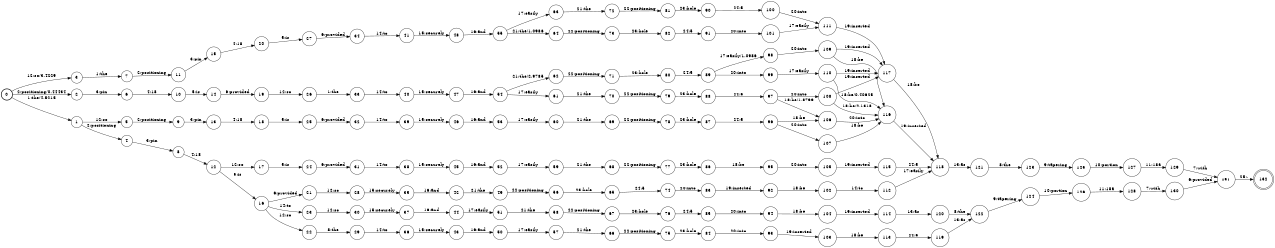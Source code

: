 digraph FST {
rankdir = LR;
size = "8.5,11";
label = "";
center = 1;
orientation = Portrait;
ranksep = "0.4";
nodesep = "0.25";
0 [label = "0", shape = circle, style = bold, fontsize = 14]
	0 -> 1 [label = "1:the/4.5215", fontsize = 14];
	0 -> 2 [label = "2:positioning/0.44434", fontsize = 14];
	0 -> 3 [label = "12:so/3.4229", fontsize = 14];
1 [label = "1", shape = circle, style = solid, fontsize = 14]
	1 -> 4 [label = "2:positioning", fontsize = 14];
	1 -> 5 [label = "12:so", fontsize = 14];
2 [label = "2", shape = circle, style = solid, fontsize = 14]
	2 -> 6 [label = "3:pin", fontsize = 14];
3 [label = "3", shape = circle, style = solid, fontsize = 14]
	3 -> 7 [label = "1:the", fontsize = 14];
4 [label = "4", shape = circle, style = solid, fontsize = 14]
	4 -> 8 [label = "3:pin", fontsize = 14];
5 [label = "5", shape = circle, style = solid, fontsize = 14]
	5 -> 9 [label = "2:positioning", fontsize = 14];
6 [label = "6", shape = circle, style = solid, fontsize = 14]
	6 -> 10 [label = "4:18", fontsize = 14];
7 [label = "7", shape = circle, style = solid, fontsize = 14]
	7 -> 11 [label = "2:positioning", fontsize = 14];
8 [label = "8", shape = circle, style = solid, fontsize = 14]
	8 -> 12 [label = "4:18", fontsize = 14];
9 [label = "9", shape = circle, style = solid, fontsize = 14]
	9 -> 13 [label = "3:pin", fontsize = 14];
10 [label = "10", shape = circle, style = solid, fontsize = 14]
	10 -> 14 [label = "5:is", fontsize = 14];
11 [label = "11", shape = circle, style = solid, fontsize = 14]
	11 -> 15 [label = "3:pin", fontsize = 14];
12 [label = "12", shape = circle, style = solid, fontsize = 14]
	12 -> 16 [label = "5:is", fontsize = 14];
	12 -> 17 [label = "12:so", fontsize = 14];
13 [label = "13", shape = circle, style = solid, fontsize = 14]
	13 -> 18 [label = "4:18", fontsize = 14];
14 [label = "14", shape = circle, style = solid, fontsize = 14]
	14 -> 19 [label = "6:provided", fontsize = 14];
15 [label = "15", shape = circle, style = solid, fontsize = 14]
	15 -> 20 [label = "4:18", fontsize = 14];
16 [label = "16", shape = circle, style = solid, fontsize = 14]
	16 -> 21 [label = "6:provided", fontsize = 14];
	16 -> 22 [label = "12:so", fontsize = 14];
	16 -> 23 [label = "14:to", fontsize = 14];
17 [label = "17", shape = circle, style = solid, fontsize = 14]
	17 -> 24 [label = "5:is", fontsize = 14];
18 [label = "18", shape = circle, style = solid, fontsize = 14]
	18 -> 25 [label = "5:is", fontsize = 14];
19 [label = "19", shape = circle, style = solid, fontsize = 14]
	19 -> 26 [label = "12:so", fontsize = 14];
20 [label = "20", shape = circle, style = solid, fontsize = 14]
	20 -> 27 [label = "5:is", fontsize = 14];
21 [label = "21", shape = circle, style = solid, fontsize = 14]
	21 -> 28 [label = "12:so", fontsize = 14];
22 [label = "22", shape = circle, style = solid, fontsize = 14]
	22 -> 29 [label = "8:the", fontsize = 14];
23 [label = "23", shape = circle, style = solid, fontsize = 14]
	23 -> 30 [label = "12:so", fontsize = 14];
24 [label = "24", shape = circle, style = solid, fontsize = 14]
	24 -> 31 [label = "6:provided", fontsize = 14];
25 [label = "25", shape = circle, style = solid, fontsize = 14]
	25 -> 32 [label = "6:provided", fontsize = 14];
26 [label = "26", shape = circle, style = solid, fontsize = 14]
	26 -> 33 [label = "1:the", fontsize = 14];
27 [label = "27", shape = circle, style = solid, fontsize = 14]
	27 -> 34 [label = "6:provided", fontsize = 14];
28 [label = "28", shape = circle, style = solid, fontsize = 14]
	28 -> 35 [label = "15:securely", fontsize = 14];
29 [label = "29", shape = circle, style = solid, fontsize = 14]
	29 -> 36 [label = "14:to", fontsize = 14];
30 [label = "30", shape = circle, style = solid, fontsize = 14]
	30 -> 37 [label = "15:securely", fontsize = 14];
31 [label = "31", shape = circle, style = solid, fontsize = 14]
	31 -> 38 [label = "14:to", fontsize = 14];
32 [label = "32", shape = circle, style = solid, fontsize = 14]
	32 -> 39 [label = "14:to", fontsize = 14];
33 [label = "33", shape = circle, style = solid, fontsize = 14]
	33 -> 40 [label = "14:to", fontsize = 14];
34 [label = "34", shape = circle, style = solid, fontsize = 14]
	34 -> 41 [label = "14:to", fontsize = 14];
35 [label = "35", shape = circle, style = solid, fontsize = 14]
	35 -> 42 [label = "16:and", fontsize = 14];
36 [label = "36", shape = circle, style = solid, fontsize = 14]
	36 -> 43 [label = "15:securely", fontsize = 14];
37 [label = "37", shape = circle, style = solid, fontsize = 14]
	37 -> 44 [label = "16:and", fontsize = 14];
38 [label = "38", shape = circle, style = solid, fontsize = 14]
	38 -> 45 [label = "15:securely", fontsize = 14];
39 [label = "39", shape = circle, style = solid, fontsize = 14]
	39 -> 46 [label = "15:securely", fontsize = 14];
40 [label = "40", shape = circle, style = solid, fontsize = 14]
	40 -> 47 [label = "15:securely", fontsize = 14];
41 [label = "41", shape = circle, style = solid, fontsize = 14]
	41 -> 48 [label = "15:securely", fontsize = 14];
42 [label = "42", shape = circle, style = solid, fontsize = 14]
	42 -> 49 [label = "21:the", fontsize = 14];
43 [label = "43", shape = circle, style = solid, fontsize = 14]
	43 -> 50 [label = "16:and", fontsize = 14];
44 [label = "44", shape = circle, style = solid, fontsize = 14]
	44 -> 51 [label = "17:easily", fontsize = 14];
45 [label = "45", shape = circle, style = solid, fontsize = 14]
	45 -> 52 [label = "16:and", fontsize = 14];
46 [label = "46", shape = circle, style = solid, fontsize = 14]
	46 -> 53 [label = "16:and", fontsize = 14];
47 [label = "47", shape = circle, style = solid, fontsize = 14]
	47 -> 54 [label = "16:and", fontsize = 14];
48 [label = "48", shape = circle, style = solid, fontsize = 14]
	48 -> 55 [label = "16:and", fontsize = 14];
49 [label = "49", shape = circle, style = solid, fontsize = 14]
	49 -> 56 [label = "22:positioning", fontsize = 14];
50 [label = "50", shape = circle, style = solid, fontsize = 14]
	50 -> 57 [label = "17:easily", fontsize = 14];
51 [label = "51", shape = circle, style = solid, fontsize = 14]
	51 -> 58 [label = "21:the", fontsize = 14];
52 [label = "52", shape = circle, style = solid, fontsize = 14]
	52 -> 59 [label = "17:easily", fontsize = 14];
53 [label = "53", shape = circle, style = solid, fontsize = 14]
	53 -> 60 [label = "17:easily", fontsize = 14];
54 [label = "54", shape = circle, style = solid, fontsize = 14]
	54 -> 62 [label = "21:the/2.9785", fontsize = 14];
	54 -> 61 [label = "17:easily", fontsize = 14];
55 [label = "55", shape = circle, style = solid, fontsize = 14]
	55 -> 64 [label = "21:the/1.0986", fontsize = 14];
	55 -> 63 [label = "17:easily", fontsize = 14];
56 [label = "56", shape = circle, style = solid, fontsize = 14]
	56 -> 65 [label = "23:hole", fontsize = 14];
57 [label = "57", shape = circle, style = solid, fontsize = 14]
	57 -> 66 [label = "21:the", fontsize = 14];
58 [label = "58", shape = circle, style = solid, fontsize = 14]
	58 -> 67 [label = "22:positioning", fontsize = 14];
59 [label = "59", shape = circle, style = solid, fontsize = 14]
	59 -> 68 [label = "21:the", fontsize = 14];
60 [label = "60", shape = circle, style = solid, fontsize = 14]
	60 -> 69 [label = "21:the", fontsize = 14];
61 [label = "61", shape = circle, style = solid, fontsize = 14]
	61 -> 70 [label = "21:the", fontsize = 14];
62 [label = "62", shape = circle, style = solid, fontsize = 14]
	62 -> 71 [label = "22:positioning", fontsize = 14];
63 [label = "63", shape = circle, style = solid, fontsize = 14]
	63 -> 72 [label = "21:the", fontsize = 14];
64 [label = "64", shape = circle, style = solid, fontsize = 14]
	64 -> 73 [label = "22:positioning", fontsize = 14];
65 [label = "65", shape = circle, style = solid, fontsize = 14]
	65 -> 74 [label = "24:5", fontsize = 14];
66 [label = "66", shape = circle, style = solid, fontsize = 14]
	66 -> 75 [label = "22:positioning", fontsize = 14];
67 [label = "67", shape = circle, style = solid, fontsize = 14]
	67 -> 76 [label = "23:hole", fontsize = 14];
68 [label = "68", shape = circle, style = solid, fontsize = 14]
	68 -> 77 [label = "22:positioning", fontsize = 14];
69 [label = "69", shape = circle, style = solid, fontsize = 14]
	69 -> 78 [label = "22:positioning", fontsize = 14];
70 [label = "70", shape = circle, style = solid, fontsize = 14]
	70 -> 79 [label = "22:positioning", fontsize = 14];
71 [label = "71", shape = circle, style = solid, fontsize = 14]
	71 -> 80 [label = "23:hole", fontsize = 14];
72 [label = "72", shape = circle, style = solid, fontsize = 14]
	72 -> 81 [label = "22:positioning", fontsize = 14];
73 [label = "73", shape = circle, style = solid, fontsize = 14]
	73 -> 82 [label = "23:hole", fontsize = 14];
74 [label = "74", shape = circle, style = solid, fontsize = 14]
	74 -> 83 [label = "20:into", fontsize = 14];
75 [label = "75", shape = circle, style = solid, fontsize = 14]
	75 -> 84 [label = "23:hole", fontsize = 14];
76 [label = "76", shape = circle, style = solid, fontsize = 14]
	76 -> 85 [label = "24:5", fontsize = 14];
77 [label = "77", shape = circle, style = solid, fontsize = 14]
	77 -> 86 [label = "23:hole", fontsize = 14];
78 [label = "78", shape = circle, style = solid, fontsize = 14]
	78 -> 87 [label = "23:hole", fontsize = 14];
79 [label = "79", shape = circle, style = solid, fontsize = 14]
	79 -> 88 [label = "23:hole", fontsize = 14];
80 [label = "80", shape = circle, style = solid, fontsize = 14]
	80 -> 89 [label = "24:5", fontsize = 14];
81 [label = "81", shape = circle, style = solid, fontsize = 14]
	81 -> 90 [label = "23:hole", fontsize = 14];
82 [label = "82", shape = circle, style = solid, fontsize = 14]
	82 -> 91 [label = "24:5", fontsize = 14];
83 [label = "83", shape = circle, style = solid, fontsize = 14]
	83 -> 92 [label = "19:inserted", fontsize = 14];
84 [label = "84", shape = circle, style = solid, fontsize = 14]
	84 -> 93 [label = "20:into", fontsize = 14];
85 [label = "85", shape = circle, style = solid, fontsize = 14]
	85 -> 94 [label = "20:into", fontsize = 14];
86 [label = "86", shape = circle, style = solid, fontsize = 14]
	86 -> 95 [label = "18:be", fontsize = 14];
87 [label = "87", shape = circle, style = solid, fontsize = 14]
	87 -> 96 [label = "24:5", fontsize = 14];
88 [label = "88", shape = circle, style = solid, fontsize = 14]
	88 -> 97 [label = "24:5", fontsize = 14];
89 [label = "89", shape = circle, style = solid, fontsize = 14]
	89 -> 98 [label = "17:easily/1.0986", fontsize = 14];
	89 -> 99 [label = "20:into", fontsize = 14];
90 [label = "90", shape = circle, style = solid, fontsize = 14]
	90 -> 100 [label = "24:5", fontsize = 14];
91 [label = "91", shape = circle, style = solid, fontsize = 14]
	91 -> 101 [label = "20:into", fontsize = 14];
92 [label = "92", shape = circle, style = solid, fontsize = 14]
	92 -> 102 [label = "18:be", fontsize = 14];
93 [label = "93", shape = circle, style = solid, fontsize = 14]
	93 -> 103 [label = "19:inserted", fontsize = 14];
94 [label = "94", shape = circle, style = solid, fontsize = 14]
	94 -> 104 [label = "18:be", fontsize = 14];
95 [label = "95", shape = circle, style = solid, fontsize = 14]
	95 -> 105 [label = "20:into", fontsize = 14];
96 [label = "96", shape = circle, style = solid, fontsize = 14]
	96 -> 106 [label = "18:be", fontsize = 14];
	96 -> 107 [label = "20:into", fontsize = 14];
97 [label = "97", shape = circle, style = solid, fontsize = 14]
	97 -> 106 [label = "18:be/1.8799", fontsize = 14];
	97 -> 108 [label = "20:into", fontsize = 14];
98 [label = "98", shape = circle, style = solid, fontsize = 14]
	98 -> 109 [label = "20:into", fontsize = 14];
99 [label = "99", shape = circle, style = solid, fontsize = 14]
	99 -> 110 [label = "17:easily", fontsize = 14];
100 [label = "100", shape = circle, style = solid, fontsize = 14]
	100 -> 111 [label = "20:into", fontsize = 14];
101 [label = "101", shape = circle, style = solid, fontsize = 14]
	101 -> 111 [label = "17:easily", fontsize = 14];
102 [label = "102", shape = circle, style = solid, fontsize = 14]
	102 -> 112 [label = "14:to", fontsize = 14];
103 [label = "103", shape = circle, style = solid, fontsize = 14]
	103 -> 113 [label = "18:be", fontsize = 14];
104 [label = "104", shape = circle, style = solid, fontsize = 14]
	104 -> 114 [label = "19:inserted", fontsize = 14];
105 [label = "105", shape = circle, style = solid, fontsize = 14]
	105 -> 115 [label = "19:inserted", fontsize = 14];
106 [label = "106", shape = circle, style = solid, fontsize = 14]
	106 -> 116 [label = "20:into", fontsize = 14];
107 [label = "107", shape = circle, style = solid, fontsize = 14]
	107 -> 116 [label = "18:be", fontsize = 14];
108 [label = "108", shape = circle, style = solid, fontsize = 14]
	108 -> 116 [label = "18:be/2.1318", fontsize = 14];
	108 -> 117 [label = "19:inserted", fontsize = 14];
109 [label = "109", shape = circle, style = solid, fontsize = 14]
	109 -> 116 [label = "18:be", fontsize = 14];
	109 -> 117 [label = "19:inserted", fontsize = 14];
110 [label = "110", shape = circle, style = solid, fontsize = 14]
	110 -> 116 [label = "18:be/0.40625", fontsize = 14];
	110 -> 117 [label = "19:inserted", fontsize = 14];
111 [label = "111", shape = circle, style = solid, fontsize = 14]
	111 -> 117 [label = "19:inserted", fontsize = 14];
112 [label = "112", shape = circle, style = solid, fontsize = 14]
	112 -> 118 [label = "17:easily", fontsize = 14];
113 [label = "113", shape = circle, style = solid, fontsize = 14]
	113 -> 119 [label = "24:5", fontsize = 14];
114 [label = "114", shape = circle, style = solid, fontsize = 14]
	114 -> 120 [label = "13:as", fontsize = 14];
115 [label = "115", shape = circle, style = solid, fontsize = 14]
	115 -> 118 [label = "24:5", fontsize = 14];
116 [label = "116", shape = circle, style = solid, fontsize = 14]
	116 -> 118 [label = "19:inserted", fontsize = 14];
117 [label = "117", shape = circle, style = solid, fontsize = 14]
	117 -> 118 [label = "18:be", fontsize = 14];
118 [label = "118", shape = circle, style = solid, fontsize = 14]
	118 -> 121 [label = "13:as", fontsize = 14];
119 [label = "119", shape = circle, style = solid, fontsize = 14]
	119 -> 122 [label = "13:as", fontsize = 14];
120 [label = "120", shape = circle, style = solid, fontsize = 14]
	120 -> 122 [label = "8:the", fontsize = 14];
121 [label = "121", shape = circle, style = solid, fontsize = 14]
	121 -> 123 [label = "8:the", fontsize = 14];
122 [label = "122", shape = circle, style = solid, fontsize = 14]
	122 -> 124 [label = "9:tapering", fontsize = 14];
123 [label = "123", shape = circle, style = solid, fontsize = 14]
	123 -> 125 [label = "9:tapering", fontsize = 14];
124 [label = "124", shape = circle, style = solid, fontsize = 14]
	124 -> 126 [label = "10:portion", fontsize = 14];
125 [label = "125", shape = circle, style = solid, fontsize = 14]
	125 -> 127 [label = "10:portion", fontsize = 14];
126 [label = "126", shape = circle, style = solid, fontsize = 14]
	126 -> 128 [label = "11:18a", fontsize = 14];
127 [label = "127", shape = circle, style = solid, fontsize = 14]
	127 -> 129 [label = "11:18a", fontsize = 14];
128 [label = "128", shape = circle, style = solid, fontsize = 14]
	128 -> 130 [label = "7:with", fontsize = 14];
129 [label = "129", shape = circle, style = solid, fontsize = 14]
	129 -> 131 [label = "7:with", fontsize = 14];
130 [label = "130", shape = circle, style = solid, fontsize = 14]
	130 -> 131 [label = "6:provided", fontsize = 14];
131 [label = "131", shape = circle, style = solid, fontsize = 14]
	131 -> 132 [label = "25:.", fontsize = 14];
132 [label = "132", shape = doublecircle, style = solid, fontsize = 14]
}
